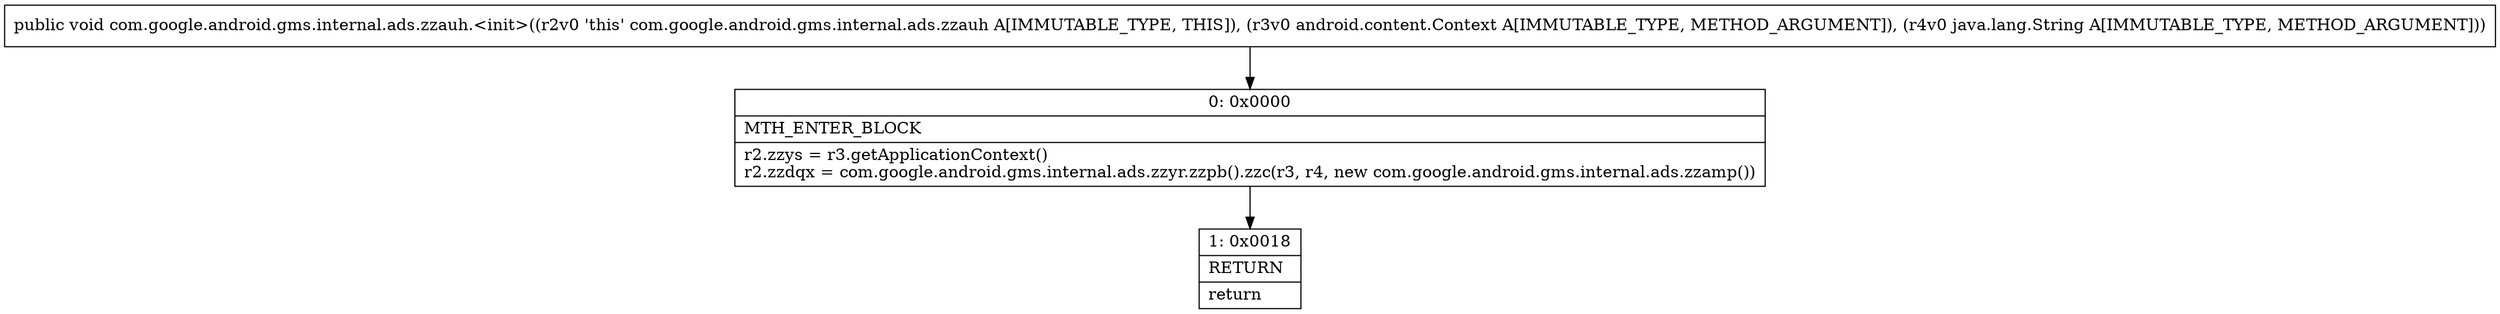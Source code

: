 digraph "CFG forcom.google.android.gms.internal.ads.zzauh.\<init\>(Landroid\/content\/Context;Ljava\/lang\/String;)V" {
Node_0 [shape=record,label="{0\:\ 0x0000|MTH_ENTER_BLOCK\l|r2.zzys = r3.getApplicationContext()\lr2.zzdqx = com.google.android.gms.internal.ads.zzyr.zzpb().zzc(r3, r4, new com.google.android.gms.internal.ads.zzamp())\l}"];
Node_1 [shape=record,label="{1\:\ 0x0018|RETURN\l|return\l}"];
MethodNode[shape=record,label="{public void com.google.android.gms.internal.ads.zzauh.\<init\>((r2v0 'this' com.google.android.gms.internal.ads.zzauh A[IMMUTABLE_TYPE, THIS]), (r3v0 android.content.Context A[IMMUTABLE_TYPE, METHOD_ARGUMENT]), (r4v0 java.lang.String A[IMMUTABLE_TYPE, METHOD_ARGUMENT])) }"];
MethodNode -> Node_0;
Node_0 -> Node_1;
}

